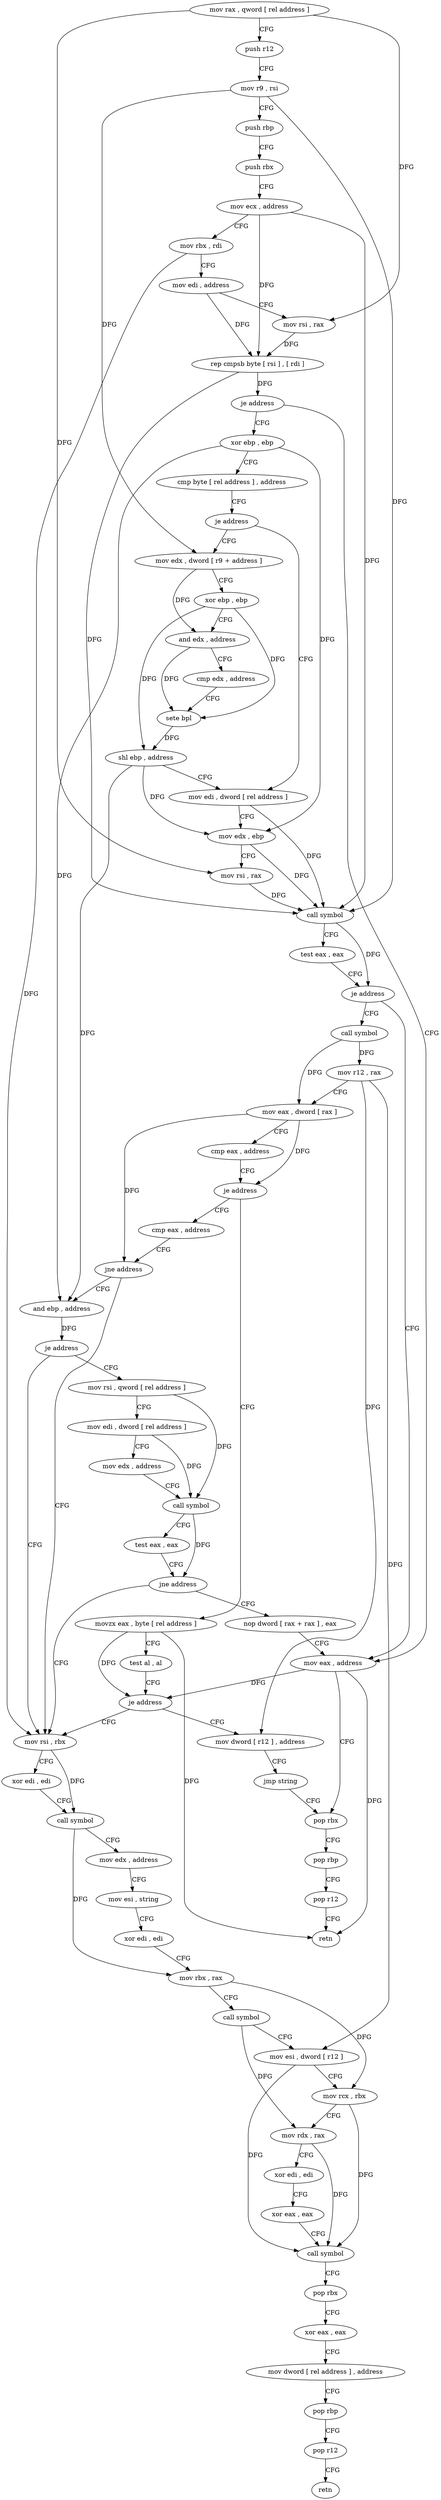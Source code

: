 digraph "func" {
"4213952" [label = "mov rax , qword [ rel address ]" ]
"4213959" [label = "push r12" ]
"4213961" [label = "mov r9 , rsi" ]
"4213964" [label = "push rbp" ]
"4213965" [label = "push rbx" ]
"4213966" [label = "mov ecx , address" ]
"4213971" [label = "mov rbx , rdi" ]
"4213974" [label = "mov edi , address" ]
"4213979" [label = "mov rsi , rax" ]
"4213982" [label = "rep cmpsb byte [ rsi ] , [ rdi ]" ]
"4213984" [label = "je address" ]
"4214176" [label = "mov eax , address" ]
"4213990" [label = "xor ebp , ebp" ]
"4214181" [label = "pop rbx" ]
"4213992" [label = "cmp byte [ rel address ] , address" ]
"4213999" [label = "je address" ]
"4214026" [label = "mov edi , dword [ rel address ]" ]
"4214001" [label = "mov edx , dword [ r9 + address ]" ]
"4214032" [label = "mov edx , ebp" ]
"4214034" [label = "mov rsi , rax" ]
"4214037" [label = "call symbol" ]
"4214042" [label = "test eax , eax" ]
"4214044" [label = "je address" ]
"4214050" [label = "call symbol" ]
"4214005" [label = "xor ebp , ebp" ]
"4214007" [label = "and edx , address" ]
"4214013" [label = "cmp edx , address" ]
"4214019" [label = "sete bpl" ]
"4214023" [label = "shl ebp , address" ]
"4214055" [label = "mov r12 , rax" ]
"4214058" [label = "mov eax , dword [ rax ]" ]
"4214060" [label = "cmp eax , address" ]
"4214063" [label = "je address" ]
"4214192" [label = "movzx eax , byte [ rel address ]" ]
"4214065" [label = "cmp eax , address" ]
"4214199" [label = "test al , al" ]
"4214201" [label = "je address" ]
"4214078" [label = "mov rsi , rbx" ]
"4214203" [label = "mov dword [ r12 ] , address" ]
"4214068" [label = "jne address" ]
"4214070" [label = "and ebp , address" ]
"4214081" [label = "xor edi , edi" ]
"4214083" [label = "call symbol" ]
"4214088" [label = "mov edx , address" ]
"4214093" [label = "mov esi , string" ]
"4214098" [label = "xor edi , edi" ]
"4214100" [label = "mov rbx , rax" ]
"4214103" [label = "call symbol" ]
"4214108" [label = "mov esi , dword [ r12 ]" ]
"4214112" [label = "mov rcx , rbx" ]
"4214115" [label = "mov rdx , rax" ]
"4214118" [label = "xor edi , edi" ]
"4214120" [label = "xor eax , eax" ]
"4214122" [label = "call symbol" ]
"4214127" [label = "pop rbx" ]
"4214128" [label = "xor eax , eax" ]
"4214130" [label = "mov dword [ rel address ] , address" ]
"4214140" [label = "pop rbp" ]
"4214141" [label = "pop r12" ]
"4214143" [label = "retn" ]
"4214211" [label = "jmp string" ]
"4214076" [label = "je address" ]
"4214144" [label = "mov rsi , qword [ rel address ]" ]
"4214182" [label = "pop rbp" ]
"4214183" [label = "pop r12" ]
"4214185" [label = "retn" ]
"4214151" [label = "mov edi , dword [ rel address ]" ]
"4214157" [label = "mov edx , address" ]
"4214162" [label = "call symbol" ]
"4214167" [label = "test eax , eax" ]
"4214169" [label = "jne address" ]
"4214171" [label = "nop dword [ rax + rax ] , eax" ]
"4213952" -> "4213959" [ label = "CFG" ]
"4213952" -> "4213979" [ label = "DFG" ]
"4213952" -> "4214034" [ label = "DFG" ]
"4213959" -> "4213961" [ label = "CFG" ]
"4213961" -> "4213964" [ label = "CFG" ]
"4213961" -> "4214037" [ label = "DFG" ]
"4213961" -> "4214001" [ label = "DFG" ]
"4213964" -> "4213965" [ label = "CFG" ]
"4213965" -> "4213966" [ label = "CFG" ]
"4213966" -> "4213971" [ label = "CFG" ]
"4213966" -> "4213982" [ label = "DFG" ]
"4213966" -> "4214037" [ label = "DFG" ]
"4213971" -> "4213974" [ label = "CFG" ]
"4213971" -> "4214078" [ label = "DFG" ]
"4213974" -> "4213979" [ label = "CFG" ]
"4213974" -> "4213982" [ label = "DFG" ]
"4213979" -> "4213982" [ label = "DFG" ]
"4213982" -> "4213984" [ label = "DFG" ]
"4213982" -> "4214037" [ label = "DFG" ]
"4213984" -> "4214176" [ label = "CFG" ]
"4213984" -> "4213990" [ label = "CFG" ]
"4214176" -> "4214181" [ label = "CFG" ]
"4214176" -> "4214185" [ label = "DFG" ]
"4214176" -> "4214201" [ label = "DFG" ]
"4213990" -> "4213992" [ label = "CFG" ]
"4213990" -> "4214032" [ label = "DFG" ]
"4213990" -> "4214070" [ label = "DFG" ]
"4214181" -> "4214182" [ label = "CFG" ]
"4213992" -> "4213999" [ label = "CFG" ]
"4213999" -> "4214026" [ label = "CFG" ]
"4213999" -> "4214001" [ label = "CFG" ]
"4214026" -> "4214032" [ label = "CFG" ]
"4214026" -> "4214037" [ label = "DFG" ]
"4214001" -> "4214005" [ label = "CFG" ]
"4214001" -> "4214007" [ label = "DFG" ]
"4214032" -> "4214034" [ label = "CFG" ]
"4214032" -> "4214037" [ label = "DFG" ]
"4214034" -> "4214037" [ label = "DFG" ]
"4214037" -> "4214042" [ label = "CFG" ]
"4214037" -> "4214044" [ label = "DFG" ]
"4214042" -> "4214044" [ label = "CFG" ]
"4214044" -> "4214176" [ label = "CFG" ]
"4214044" -> "4214050" [ label = "CFG" ]
"4214050" -> "4214055" [ label = "DFG" ]
"4214050" -> "4214058" [ label = "DFG" ]
"4214005" -> "4214007" [ label = "CFG" ]
"4214005" -> "4214019" [ label = "DFG" ]
"4214005" -> "4214023" [ label = "DFG" ]
"4214007" -> "4214013" [ label = "CFG" ]
"4214007" -> "4214019" [ label = "DFG" ]
"4214013" -> "4214019" [ label = "CFG" ]
"4214019" -> "4214023" [ label = "DFG" ]
"4214023" -> "4214026" [ label = "CFG" ]
"4214023" -> "4214032" [ label = "DFG" ]
"4214023" -> "4214070" [ label = "DFG" ]
"4214055" -> "4214058" [ label = "CFG" ]
"4214055" -> "4214108" [ label = "DFG" ]
"4214055" -> "4214203" [ label = "DFG" ]
"4214058" -> "4214060" [ label = "CFG" ]
"4214058" -> "4214063" [ label = "DFG" ]
"4214058" -> "4214068" [ label = "DFG" ]
"4214060" -> "4214063" [ label = "CFG" ]
"4214063" -> "4214192" [ label = "CFG" ]
"4214063" -> "4214065" [ label = "CFG" ]
"4214192" -> "4214199" [ label = "CFG" ]
"4214192" -> "4214185" [ label = "DFG" ]
"4214192" -> "4214201" [ label = "DFG" ]
"4214065" -> "4214068" [ label = "CFG" ]
"4214199" -> "4214201" [ label = "CFG" ]
"4214201" -> "4214078" [ label = "CFG" ]
"4214201" -> "4214203" [ label = "CFG" ]
"4214078" -> "4214081" [ label = "CFG" ]
"4214078" -> "4214083" [ label = "DFG" ]
"4214203" -> "4214211" [ label = "CFG" ]
"4214068" -> "4214078" [ label = "CFG" ]
"4214068" -> "4214070" [ label = "CFG" ]
"4214070" -> "4214076" [ label = "DFG" ]
"4214081" -> "4214083" [ label = "CFG" ]
"4214083" -> "4214088" [ label = "CFG" ]
"4214083" -> "4214100" [ label = "DFG" ]
"4214088" -> "4214093" [ label = "CFG" ]
"4214093" -> "4214098" [ label = "CFG" ]
"4214098" -> "4214100" [ label = "CFG" ]
"4214100" -> "4214103" [ label = "CFG" ]
"4214100" -> "4214112" [ label = "DFG" ]
"4214103" -> "4214108" [ label = "CFG" ]
"4214103" -> "4214115" [ label = "DFG" ]
"4214108" -> "4214112" [ label = "CFG" ]
"4214108" -> "4214122" [ label = "DFG" ]
"4214112" -> "4214115" [ label = "CFG" ]
"4214112" -> "4214122" [ label = "DFG" ]
"4214115" -> "4214118" [ label = "CFG" ]
"4214115" -> "4214122" [ label = "DFG" ]
"4214118" -> "4214120" [ label = "CFG" ]
"4214120" -> "4214122" [ label = "CFG" ]
"4214122" -> "4214127" [ label = "CFG" ]
"4214127" -> "4214128" [ label = "CFG" ]
"4214128" -> "4214130" [ label = "CFG" ]
"4214130" -> "4214140" [ label = "CFG" ]
"4214140" -> "4214141" [ label = "CFG" ]
"4214141" -> "4214143" [ label = "CFG" ]
"4214211" -> "4214181" [ label = "CFG" ]
"4214076" -> "4214144" [ label = "CFG" ]
"4214076" -> "4214078" [ label = "CFG" ]
"4214144" -> "4214151" [ label = "CFG" ]
"4214144" -> "4214162" [ label = "DFG" ]
"4214182" -> "4214183" [ label = "CFG" ]
"4214183" -> "4214185" [ label = "CFG" ]
"4214151" -> "4214157" [ label = "CFG" ]
"4214151" -> "4214162" [ label = "DFG" ]
"4214157" -> "4214162" [ label = "CFG" ]
"4214162" -> "4214167" [ label = "CFG" ]
"4214162" -> "4214169" [ label = "DFG" ]
"4214167" -> "4214169" [ label = "CFG" ]
"4214169" -> "4214078" [ label = "CFG" ]
"4214169" -> "4214171" [ label = "CFG" ]
"4214171" -> "4214176" [ label = "CFG" ]
}
